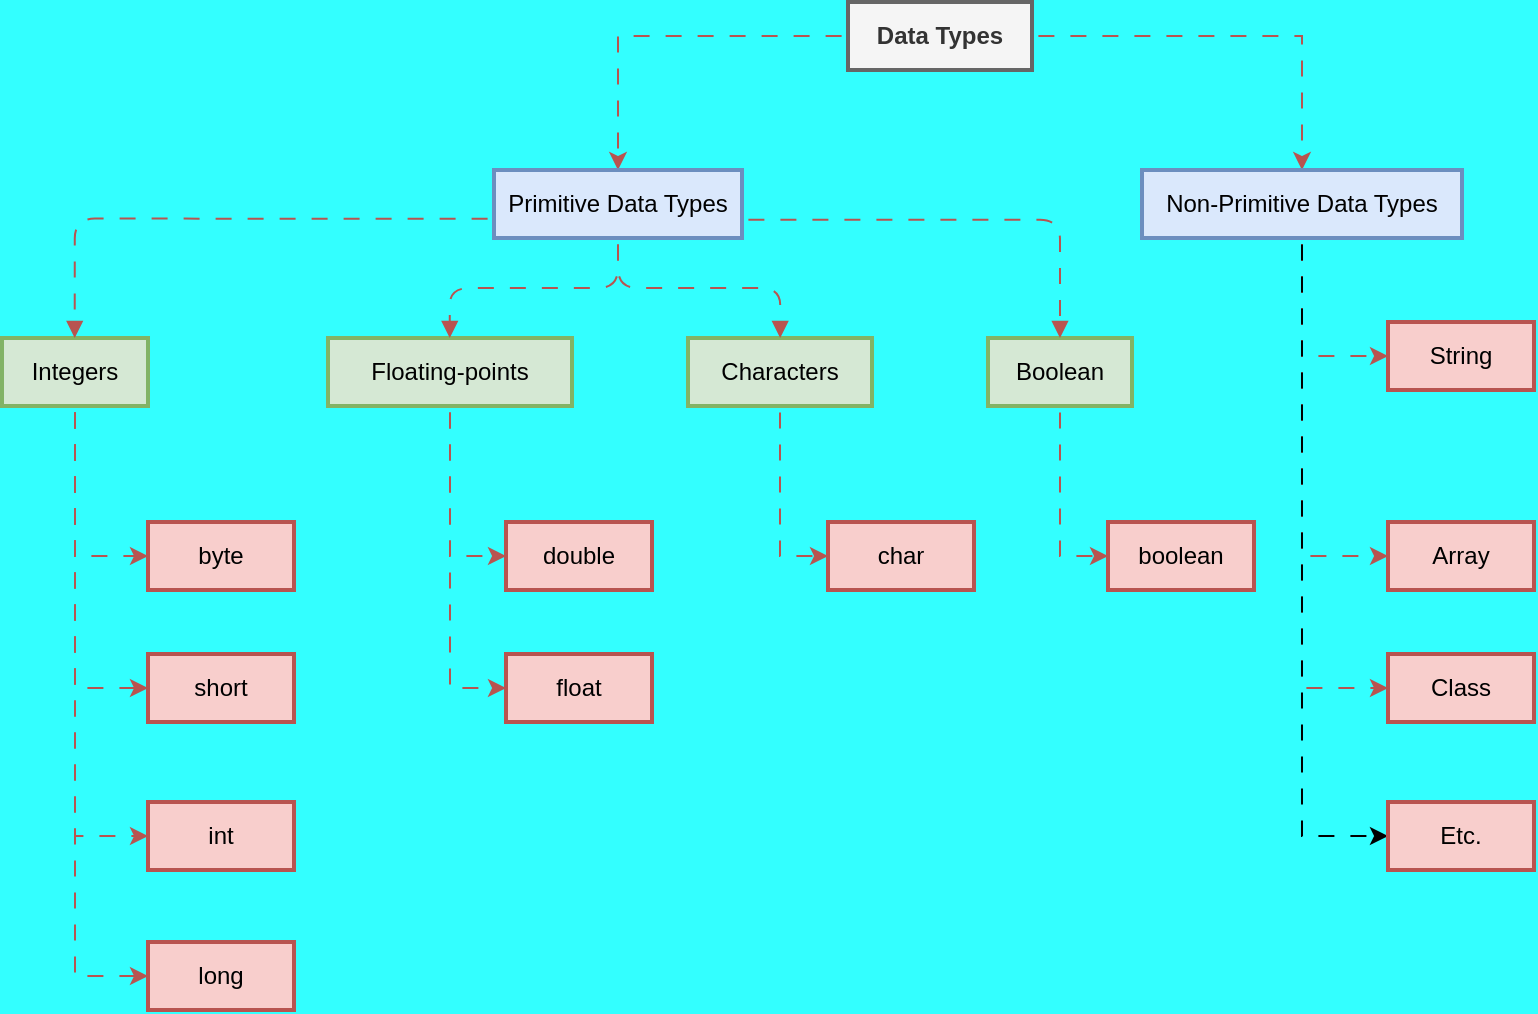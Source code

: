 <mxfile version="23.1.6" type="github">
  <diagram name="Page-1" id="NZbzHBPe5YF4VIzsgg0A">
    <mxGraphModel dx="2284" dy="1882" grid="1" gridSize="10" guides="1" tooltips="1" connect="1" arrows="1" fold="1" page="1" pageScale="1" pageWidth="850" pageHeight="1100" background="#33FFFF" math="0" shadow="0">
      <root>
        <mxCell id="0" />
        <mxCell id="1" parent="0" />
        <mxCell id="fs3YQXYDzvtj9iLQUYuB-33" style="edgeStyle=orthogonalEdgeStyle;rounded=0;orthogonalLoop=1;jettySize=auto;html=1;entryX=0.5;entryY=0;entryDx=0;entryDy=0;exitX=0;exitY=0.5;exitDx=0;exitDy=0;flowAnimation=1;fillColor=#f8cecc;strokeColor=#b85450;" edge="1" parent="1" source="2" target="3">
          <mxGeometry relative="1" as="geometry" />
        </mxCell>
        <mxCell id="fs3YQXYDzvtj9iLQUYuB-34" style="edgeStyle=orthogonalEdgeStyle;rounded=0;orthogonalLoop=1;jettySize=auto;html=1;entryX=0.5;entryY=0;entryDx=0;entryDy=0;flowAnimation=1;fillColor=#f8cecc;strokeColor=#b85450;" edge="1" parent="1" source="2" target="8">
          <mxGeometry relative="1" as="geometry" />
        </mxCell>
        <mxCell id="2" value="Data Types" style="whiteSpace=wrap;strokeWidth=2;fillColor=#f5f5f5;strokeColor=#666666;fontColor=#333333;fontStyle=1" parent="1" vertex="1">
          <mxGeometry x="-397" y="-1040" width="92" height="34" as="geometry" />
        </mxCell>
        <mxCell id="3" value="Primitive Data Types" style="whiteSpace=wrap;strokeWidth=2;fillColor=#dae8fc;strokeColor=#6c8ebf;" parent="1" vertex="1">
          <mxGeometry x="-574" y="-956" width="124" height="34" as="geometry" />
        </mxCell>
        <mxCell id="fs3YQXYDzvtj9iLQUYuB-19" style="edgeStyle=orthogonalEdgeStyle;rounded=0;orthogonalLoop=1;jettySize=auto;html=1;entryX=0;entryY=0.5;entryDx=0;entryDy=0;flowAnimation=1;fillColor=#f8cecc;strokeColor=#b85450;" edge="1" parent="1" source="4" target="fs3YQXYDzvtj9iLQUYuB-14">
          <mxGeometry relative="1" as="geometry" />
        </mxCell>
        <mxCell id="fs3YQXYDzvtj9iLQUYuB-20" style="edgeStyle=orthogonalEdgeStyle;rounded=0;orthogonalLoop=1;jettySize=auto;html=1;entryX=0;entryY=0.5;entryDx=0;entryDy=0;flowAnimation=1;fillColor=#f8cecc;strokeColor=#b85450;" edge="1" parent="1" source="4" target="fs3YQXYDzvtj9iLQUYuB-15">
          <mxGeometry relative="1" as="geometry" />
        </mxCell>
        <mxCell id="fs3YQXYDzvtj9iLQUYuB-21" style="edgeStyle=orthogonalEdgeStyle;rounded=0;orthogonalLoop=1;jettySize=auto;html=1;entryX=0;entryY=0.5;entryDx=0;entryDy=0;flowAnimation=1;fillColor=#f8cecc;strokeColor=#b85450;" edge="1" parent="1" source="4" target="fs3YQXYDzvtj9iLQUYuB-16">
          <mxGeometry relative="1" as="geometry" />
        </mxCell>
        <mxCell id="fs3YQXYDzvtj9iLQUYuB-22" style="edgeStyle=orthogonalEdgeStyle;rounded=0;orthogonalLoop=1;jettySize=auto;html=1;entryX=0;entryY=0.5;entryDx=0;entryDy=0;flowAnimation=1;fillColor=#f8cecc;strokeColor=#b85450;" edge="1" parent="1" source="4" target="fs3YQXYDzvtj9iLQUYuB-17">
          <mxGeometry relative="1" as="geometry" />
        </mxCell>
        <mxCell id="4" value="Integers" style="whiteSpace=wrap;strokeWidth=2;fillColor=#d5e8d4;strokeColor=#82b366;" parent="1" vertex="1">
          <mxGeometry x="-820" y="-872" width="73" height="34" as="geometry" />
        </mxCell>
        <mxCell id="fs3YQXYDzvtj9iLQUYuB-25" style="edgeStyle=orthogonalEdgeStyle;rounded=0;orthogonalLoop=1;jettySize=auto;html=1;entryX=0;entryY=0.5;entryDx=0;entryDy=0;flowAnimation=1;fillColor=#f8cecc;strokeColor=#b85450;" edge="1" parent="1" source="5" target="fs3YQXYDzvtj9iLQUYuB-23">
          <mxGeometry relative="1" as="geometry" />
        </mxCell>
        <mxCell id="fs3YQXYDzvtj9iLQUYuB-26" style="edgeStyle=orthogonalEdgeStyle;rounded=0;orthogonalLoop=1;jettySize=auto;html=1;entryX=0;entryY=0.5;entryDx=0;entryDy=0;flowAnimation=1;fillColor=#f8cecc;strokeColor=#b85450;" edge="1" parent="1" source="5" target="fs3YQXYDzvtj9iLQUYuB-24">
          <mxGeometry relative="1" as="geometry" />
        </mxCell>
        <mxCell id="5" value="Floating-points" style="whiteSpace=wrap;strokeWidth=2;fillColor=#d5e8d4;strokeColor=#82b366;" parent="1" vertex="1">
          <mxGeometry x="-657" y="-872" width="122" height="34" as="geometry" />
        </mxCell>
        <mxCell id="fs3YQXYDzvtj9iLQUYuB-29" style="edgeStyle=orthogonalEdgeStyle;rounded=0;orthogonalLoop=1;jettySize=auto;html=1;entryX=0;entryY=0.5;entryDx=0;entryDy=0;flowAnimation=1;fillColor=#f8cecc;strokeColor=#b85450;" edge="1" parent="1" source="6" target="fs3YQXYDzvtj9iLQUYuB-27">
          <mxGeometry relative="1" as="geometry" />
        </mxCell>
        <mxCell id="6" value="Characters" style="whiteSpace=wrap;strokeWidth=2;fillColor=#d5e8d4;strokeColor=#82b366;" parent="1" vertex="1">
          <mxGeometry x="-477" y="-872" width="92" height="34" as="geometry" />
        </mxCell>
        <mxCell id="fs3YQXYDzvtj9iLQUYuB-32" style="edgeStyle=orthogonalEdgeStyle;rounded=0;orthogonalLoop=1;jettySize=auto;html=1;entryX=0;entryY=0.5;entryDx=0;entryDy=0;flowAnimation=1;fillColor=#f8cecc;strokeColor=#b85450;" edge="1" parent="1" source="7" target="fs3YQXYDzvtj9iLQUYuB-31">
          <mxGeometry relative="1" as="geometry" />
        </mxCell>
        <mxCell id="7" value="Boolean" style="whiteSpace=wrap;strokeWidth=2;fillColor=#d5e8d4;strokeColor=#82b366;" parent="1" vertex="1">
          <mxGeometry x="-327" y="-872" width="72" height="34" as="geometry" />
        </mxCell>
        <mxCell id="fs3YQXYDzvtj9iLQUYuB-38" style="edgeStyle=orthogonalEdgeStyle;rounded=0;orthogonalLoop=1;jettySize=auto;html=1;entryX=0;entryY=0.5;entryDx=0;entryDy=0;flowAnimation=1;fillColor=#f8cecc;strokeColor=#b85450;" edge="1" parent="1" source="8" target="fs3YQXYDzvtj9iLQUYuB-35">
          <mxGeometry relative="1" as="geometry" />
        </mxCell>
        <mxCell id="fs3YQXYDzvtj9iLQUYuB-39" style="edgeStyle=orthogonalEdgeStyle;rounded=0;orthogonalLoop=1;jettySize=auto;html=1;entryX=0;entryY=0.5;entryDx=0;entryDy=0;flowAnimation=1;fillColor=#f8cecc;strokeColor=#b85450;" edge="1" parent="1" source="8" target="fs3YQXYDzvtj9iLQUYuB-36">
          <mxGeometry relative="1" as="geometry" />
        </mxCell>
        <mxCell id="fs3YQXYDzvtj9iLQUYuB-40" style="edgeStyle=orthogonalEdgeStyle;rounded=0;orthogonalLoop=1;jettySize=auto;html=1;entryX=0;entryY=0.5;entryDx=0;entryDy=0;flowAnimation=1;fillColor=#f8cecc;strokeColor=#b85450;" edge="1" parent="1" source="8" target="fs3YQXYDzvtj9iLQUYuB-37">
          <mxGeometry relative="1" as="geometry" />
        </mxCell>
        <mxCell id="fs3YQXYDzvtj9iLQUYuB-42" style="edgeStyle=orthogonalEdgeStyle;rounded=0;orthogonalLoop=1;jettySize=auto;html=1;entryX=0;entryY=0.5;entryDx=0;entryDy=0;flowAnimation=1;" edge="1" parent="1" source="8" target="fs3YQXYDzvtj9iLQUYuB-41">
          <mxGeometry relative="1" as="geometry" />
        </mxCell>
        <mxCell id="8" value="Non-Primitive Data Types" style="whiteSpace=wrap;strokeWidth=2;fillColor=#dae8fc;strokeColor=#6c8ebf;" parent="1" vertex="1">
          <mxGeometry x="-250" y="-956" width="160" height="34" as="geometry" />
        </mxCell>
        <mxCell id="10" value="" style="startArrow=none;endArrow=block;exitX=-0.002;exitY=0.717;entryX=0.498;entryY=0;edgeStyle=orthogonalEdgeStyle;flowAnimation=1;fillColor=#f8cecc;strokeColor=#b85450;" parent="1" source="3" target="4" edge="1">
          <mxGeometry relative="1" as="geometry" />
        </mxCell>
        <mxCell id="11" value="" style="startArrow=none;endArrow=block;exitX=0.5;exitY=1;entryX=0.499;entryY=0;edgeStyle=orthogonalEdgeStyle;flowAnimation=1;exitDx=0;exitDy=0;fillColor=#f8cecc;strokeColor=#b85450;" parent="1" source="3" target="5" edge="1">
          <mxGeometry relative="1" as="geometry" />
        </mxCell>
        <mxCell id="12" value="" style="startArrow=none;endArrow=block;exitX=0.5;exitY=1;entryX=0.501;entryY=0;edgeStyle=orthogonalEdgeStyle;flowAnimation=1;exitDx=0;exitDy=0;fillColor=#f8cecc;strokeColor=#b85450;" parent="1" source="3" target="6" edge="1">
          <mxGeometry relative="1" as="geometry" />
        </mxCell>
        <mxCell id="13" value="" style="startArrow=none;endArrow=block;exitX=1.002;exitY=0.733;entryX=0.5;entryY=0;edgeStyle=orthogonalEdgeStyle;flowAnimation=1;fillColor=#f8cecc;strokeColor=#b85450;" parent="1" source="3" target="7" edge="1">
          <mxGeometry relative="1" as="geometry" />
        </mxCell>
        <mxCell id="fs3YQXYDzvtj9iLQUYuB-14" value="byte" style="whiteSpace=wrap;strokeWidth=2;fillColor=#f8cecc;strokeColor=#b85450;" vertex="1" parent="1">
          <mxGeometry x="-747" y="-780" width="73" height="34" as="geometry" />
        </mxCell>
        <mxCell id="fs3YQXYDzvtj9iLQUYuB-15" value="short" style="whiteSpace=wrap;strokeWidth=2;fillColor=#f8cecc;strokeColor=#b85450;" vertex="1" parent="1">
          <mxGeometry x="-747" y="-714" width="73" height="34" as="geometry" />
        </mxCell>
        <mxCell id="fs3YQXYDzvtj9iLQUYuB-16" value="int" style="whiteSpace=wrap;strokeWidth=2;fillColor=#f8cecc;strokeColor=#b85450;" vertex="1" parent="1">
          <mxGeometry x="-747" y="-640" width="73" height="34" as="geometry" />
        </mxCell>
        <mxCell id="fs3YQXYDzvtj9iLQUYuB-17" value="long" style="whiteSpace=wrap;strokeWidth=2;fillColor=#f8cecc;strokeColor=#b85450;" vertex="1" parent="1">
          <mxGeometry x="-747" y="-570" width="73" height="34" as="geometry" />
        </mxCell>
        <mxCell id="fs3YQXYDzvtj9iLQUYuB-23" value="double" style="whiteSpace=wrap;strokeWidth=2;fillColor=#f8cecc;strokeColor=#b85450;" vertex="1" parent="1">
          <mxGeometry x="-568" y="-780" width="73" height="34" as="geometry" />
        </mxCell>
        <mxCell id="fs3YQXYDzvtj9iLQUYuB-24" value="float" style="whiteSpace=wrap;strokeWidth=2;fillColor=#f8cecc;strokeColor=#b85450;" vertex="1" parent="1">
          <mxGeometry x="-568" y="-714" width="73" height="34" as="geometry" />
        </mxCell>
        <mxCell id="fs3YQXYDzvtj9iLQUYuB-27" value="char" style="whiteSpace=wrap;strokeWidth=2;fillColor=#f8cecc;strokeColor=#b85450;" vertex="1" parent="1">
          <mxGeometry x="-407" y="-780" width="73" height="34" as="geometry" />
        </mxCell>
        <mxCell id="fs3YQXYDzvtj9iLQUYuB-31" value="boolean" style="whiteSpace=wrap;strokeWidth=2;fillColor=#f8cecc;strokeColor=#b85450;" vertex="1" parent="1">
          <mxGeometry x="-267" y="-780" width="73" height="34" as="geometry" />
        </mxCell>
        <mxCell id="fs3YQXYDzvtj9iLQUYuB-35" value="String" style="whiteSpace=wrap;strokeWidth=2;fillColor=#f8cecc;strokeColor=#b85450;" vertex="1" parent="1">
          <mxGeometry x="-127" y="-880" width="73" height="34" as="geometry" />
        </mxCell>
        <mxCell id="fs3YQXYDzvtj9iLQUYuB-36" value="Array" style="whiteSpace=wrap;strokeWidth=2;fillColor=#f8cecc;strokeColor=#b85450;" vertex="1" parent="1">
          <mxGeometry x="-127" y="-780" width="73" height="34" as="geometry" />
        </mxCell>
        <mxCell id="fs3YQXYDzvtj9iLQUYuB-37" value="Class" style="whiteSpace=wrap;strokeWidth=2;fillColor=#f8cecc;strokeColor=#b85450;" vertex="1" parent="1">
          <mxGeometry x="-127" y="-714" width="73" height="34" as="geometry" />
        </mxCell>
        <mxCell id="fs3YQXYDzvtj9iLQUYuB-41" value="Etc." style="whiteSpace=wrap;strokeWidth=2;fillColor=#f8cecc;strokeColor=#b85450;" vertex="1" parent="1">
          <mxGeometry x="-127" y="-640" width="73" height="34" as="geometry" />
        </mxCell>
      </root>
    </mxGraphModel>
  </diagram>
</mxfile>
